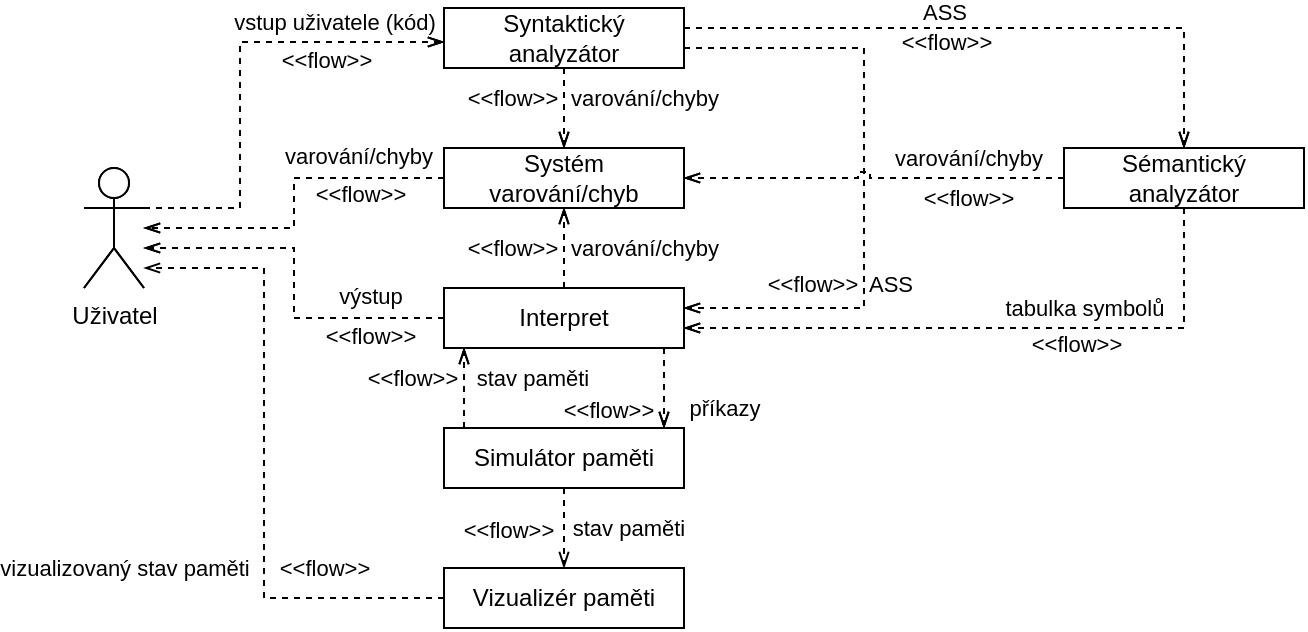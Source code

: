 <mxfile version="25.0.2">
  <diagram name="Page-1" id="Ca2u4wS6jKQbY_7b-MVg">
    <mxGraphModel dx="989" dy="577" grid="1" gridSize="10" guides="1" tooltips="1" connect="1" arrows="1" fold="1" page="1" pageScale="1" pageWidth="850" pageHeight="1100" math="0" shadow="0">
      <root>
        <mxCell id="0" />
        <mxCell id="1" parent="0" />
        <mxCell id="V6S7gOIqM1QLusutP916-4" style="edgeStyle=orthogonalEdgeStyle;rounded=0;orthogonalLoop=1;jettySize=auto;html=1;dashed=1;endArrow=openThin;endFill=0;" parent="1" source="V6S7gOIqM1QLusutP916-1" target="V6S7gOIqM1QLusutP916-2" edge="1">
          <mxGeometry relative="1" as="geometry">
            <Array as="points">
              <mxPoint x="198" y="530" />
              <mxPoint x="198" y="447" />
            </Array>
          </mxGeometry>
        </mxCell>
        <mxCell id="V6S7gOIqM1QLusutP916-5" value="vstup uživatele (kód)" style="edgeLabel;html=1;align=center;verticalAlign=middle;resizable=0;points=[];" parent="V6S7gOIqM1QLusutP916-4" vertex="1" connectable="0">
          <mxGeometry x="0.452" y="2" relative="1" as="geometry">
            <mxPoint x="9" y="-8" as="offset" />
          </mxGeometry>
        </mxCell>
        <mxCell id="V6S7gOIqM1QLusutP916-6" value="&amp;lt;&amp;lt;flow&amp;gt;&amp;gt;" style="edgeLabel;html=1;align=center;verticalAlign=middle;resizable=0;points=[];" parent="V6S7gOIqM1QLusutP916-4" vertex="1" connectable="0">
          <mxGeometry x="0.491" y="3" relative="1" as="geometry">
            <mxPoint y="12" as="offset" />
          </mxGeometry>
        </mxCell>
        <mxCell id="V6S7gOIqM1QLusutP916-1" value="Uživatel" style="shape=umlActor;verticalLabelPosition=bottom;verticalAlign=top;html=1;outlineConnect=0;" parent="1" vertex="1">
          <mxGeometry x="120" y="510" width="30" height="60" as="geometry" />
        </mxCell>
        <mxCell id="V6S7gOIqM1QLusutP916-20" style="edgeStyle=orthogonalEdgeStyle;rounded=0;orthogonalLoop=1;jettySize=auto;html=1;dashed=1;endArrow=openThin;endFill=0;" parent="1" source="V6S7gOIqM1QLusutP916-2" target="V6S7gOIqM1QLusutP916-8" edge="1">
          <mxGeometry relative="1" as="geometry" />
        </mxCell>
        <mxCell id="V6S7gOIqM1QLusutP916-21" value="varování/chyby" style="edgeLabel;html=1;align=center;verticalAlign=middle;resizable=0;points=[];" parent="V6S7gOIqM1QLusutP916-20" vertex="1" connectable="0">
          <mxGeometry x="-0.25" y="3" relative="1" as="geometry">
            <mxPoint x="37" as="offset" />
          </mxGeometry>
        </mxCell>
        <mxCell id="V6S7gOIqM1QLusutP916-22" value="&amp;lt;&amp;lt;flow&amp;gt;&amp;gt;" style="edgeLabel;html=1;align=center;verticalAlign=middle;resizable=0;points=[];" parent="V6S7gOIqM1QLusutP916-20" vertex="1" connectable="0">
          <mxGeometry x="-0.09" relative="1" as="geometry">
            <mxPoint x="-26" y="-3" as="offset" />
          </mxGeometry>
        </mxCell>
        <mxCell id="V6S7gOIqM1QLusutP916-28" style="edgeStyle=orthogonalEdgeStyle;rounded=0;orthogonalLoop=1;jettySize=auto;html=1;dashed=1;endArrow=openThin;endFill=0;" parent="1" source="V6S7gOIqM1QLusutP916-2" target="V6S7gOIqM1QLusutP916-7" edge="1">
          <mxGeometry relative="1" as="geometry">
            <Array as="points">
              <mxPoint x="670" y="440" />
            </Array>
          </mxGeometry>
        </mxCell>
        <mxCell id="V6S7gOIqM1QLusutP916-30" value="AST" style="edgeLabel;html=1;align=center;verticalAlign=middle;resizable=0;points=[];" parent="V6S7gOIqM1QLusutP916-28" vertex="1" connectable="0">
          <mxGeometry x="-0.215" y="-4" relative="1" as="geometry">
            <mxPoint x="8" y="-12" as="offset" />
          </mxGeometry>
        </mxCell>
        <mxCell id="V6S7gOIqM1QLusutP916-31" value="&amp;lt;&amp;lt;flow&amp;gt;&amp;gt;" style="edgeLabel;html=1;align=center;verticalAlign=middle;resizable=0;points=[];" parent="V6S7gOIqM1QLusutP916-28" vertex="1" connectable="0">
          <mxGeometry x="-0.099" relative="1" as="geometry">
            <mxPoint x="-9" y="7" as="offset" />
          </mxGeometry>
        </mxCell>
        <mxCell id="V6S7gOIqM1QLusutP916-29" style="edgeStyle=orthogonalEdgeStyle;rounded=0;orthogonalLoop=1;jettySize=auto;html=1;dashed=1;endArrow=openThin;endFill=0;" parent="1" source="V6S7gOIqM1QLusutP916-2" target="V6S7gOIqM1QLusutP916-9" edge="1">
          <mxGeometry relative="1" as="geometry">
            <Array as="points">
              <mxPoint x="510" y="450" />
              <mxPoint x="510" y="580" />
            </Array>
          </mxGeometry>
        </mxCell>
        <mxCell id="V6S7gOIqM1QLusutP916-32" value="&amp;lt;&amp;lt;flow&amp;gt;&amp;gt;" style="edgeLabel;html=1;align=center;verticalAlign=middle;resizable=0;points=[];" parent="V6S7gOIqM1QLusutP916-29" vertex="1" connectable="0">
          <mxGeometry x="-0.219" relative="1" as="geometry">
            <mxPoint x="-26" y="87" as="offset" />
          </mxGeometry>
        </mxCell>
        <mxCell id="V6S7gOIqM1QLusutP916-33" value="ASS" style="edgeLabel;html=1;align=center;verticalAlign=middle;resizable=0;points=[];" parent="V6S7gOIqM1QLusutP916-29" vertex="1" connectable="0">
          <mxGeometry x="-0.047" relative="1" as="geometry">
            <mxPoint x="13" y="60" as="offset" />
          </mxGeometry>
        </mxCell>
        <mxCell id="V6S7gOIqM1QLusutP916-2" value="Syntactic parser" style="rounded=0;whiteSpace=wrap;html=1;" parent="1" vertex="1">
          <mxGeometry x="300" y="430" width="120" height="30" as="geometry" />
        </mxCell>
        <mxCell id="V6S7gOIqM1QLusutP916-34" style="edgeStyle=orthogonalEdgeStyle;rounded=0;orthogonalLoop=1;jettySize=auto;html=1;dashed=1;endArrow=openThin;endFill=0;jumpStyle=sharp;curved=0;" parent="1" source="V6S7gOIqM1QLusutP916-7" target="V6S7gOIqM1QLusutP916-8" edge="1">
          <mxGeometry relative="1" as="geometry" />
        </mxCell>
        <mxCell id="V6S7gOIqM1QLusutP916-37" style="edgeStyle=orthogonalEdgeStyle;rounded=0;orthogonalLoop=1;jettySize=auto;html=1;dashed=1;endArrow=openThin;endFill=0;" parent="1" source="V6S7gOIqM1QLusutP916-7" target="V6S7gOIqM1QLusutP916-9" edge="1">
          <mxGeometry relative="1" as="geometry">
            <Array as="points">
              <mxPoint x="670" y="590" />
            </Array>
          </mxGeometry>
        </mxCell>
        <mxCell id="V6S7gOIqM1QLusutP916-38" value="tabulka symbolů" style="edgeLabel;html=1;align=center;verticalAlign=middle;resizable=0;points=[];" parent="V6S7gOIqM1QLusutP916-37" vertex="1" connectable="0">
          <mxGeometry x="-0.419" y="-4" relative="1" as="geometry">
            <mxPoint x="-20" y="-6" as="offset" />
          </mxGeometry>
        </mxCell>
        <mxCell id="V6S7gOIqM1QLusutP916-39" value="&amp;lt;&amp;lt;flow&amp;gt;&amp;gt;" style="edgeLabel;html=1;align=center;verticalAlign=middle;resizable=0;points=[];" parent="V6S7gOIqM1QLusutP916-37" vertex="1" connectable="0">
          <mxGeometry x="-0.265" relative="1" as="geometry">
            <mxPoint y="8" as="offset" />
          </mxGeometry>
        </mxCell>
        <mxCell id="V6S7gOIqM1QLusutP916-7" value="Semantic analyzer" style="rounded=0;whiteSpace=wrap;html=1;" parent="1" vertex="1">
          <mxGeometry x="610" y="500" width="120" height="30" as="geometry" />
        </mxCell>
        <mxCell id="V6S7gOIqM1QLusutP916-14" style="edgeStyle=orthogonalEdgeStyle;rounded=0;orthogonalLoop=1;jettySize=auto;html=1;dashed=1;endArrow=openThin;endFill=0;" parent="1" source="V6S7gOIqM1QLusutP916-8" target="V6S7gOIqM1QLusutP916-1" edge="1">
          <mxGeometry relative="1" as="geometry" />
        </mxCell>
        <mxCell id="V6S7gOIqM1QLusutP916-18" value="varování/chyby" style="edgeLabel;html=1;align=center;verticalAlign=middle;resizable=0;points=[];" parent="V6S7gOIqM1QLusutP916-14" vertex="1" connectable="0">
          <mxGeometry x="-0.514" y="-2" relative="1" as="geometry">
            <mxPoint x="-1" y="-9" as="offset" />
          </mxGeometry>
        </mxCell>
        <mxCell id="V6S7gOIqM1QLusutP916-19" value="&amp;lt;&amp;lt;flow&amp;gt;&amp;gt;" style="edgeLabel;html=1;align=center;verticalAlign=middle;resizable=0;points=[];" parent="V6S7gOIqM1QLusutP916-14" vertex="1" connectable="0">
          <mxGeometry x="-0.59" y="-1" relative="1" as="geometry">
            <mxPoint x="-6" y="9" as="offset" />
          </mxGeometry>
        </mxCell>
        <mxCell id="V6S7gOIqM1QLusutP916-8" value="Warning/error sytem" style="rounded=0;whiteSpace=wrap;html=1;" parent="1" vertex="1">
          <mxGeometry x="300" y="500" width="120" height="30" as="geometry" />
        </mxCell>
        <mxCell id="V6S7gOIqM1QLusutP916-11" style="edgeStyle=orthogonalEdgeStyle;rounded=0;orthogonalLoop=1;jettySize=auto;html=1;dashed=1;endArrow=openThin;endFill=0;" parent="1" source="V6S7gOIqM1QLusutP916-9" target="V6S7gOIqM1QLusutP916-1" edge="1">
          <mxGeometry relative="1" as="geometry">
            <Array as="points">
              <mxPoint x="225" y="585" />
              <mxPoint x="225" y="550" />
            </Array>
          </mxGeometry>
        </mxCell>
        <mxCell id="V6S7gOIqM1QLusutP916-12" value="výstup" style="edgeLabel;html=1;align=center;verticalAlign=middle;resizable=0;points=[];" parent="V6S7gOIqM1QLusutP916-11" vertex="1" connectable="0">
          <mxGeometry x="-0.459" y="1" relative="1" as="geometry">
            <mxPoint x="13" y="-12" as="offset" />
          </mxGeometry>
        </mxCell>
        <mxCell id="V6S7gOIqM1QLusutP916-13" value="&amp;lt;&amp;lt;flow&amp;gt;&amp;gt;" style="edgeLabel;html=1;align=center;verticalAlign=middle;resizable=0;points=[];" parent="V6S7gOIqM1QLusutP916-11" vertex="1" connectable="0">
          <mxGeometry x="-0.6" y="-1" relative="1" as="geometry">
            <mxPoint y="10" as="offset" />
          </mxGeometry>
        </mxCell>
        <mxCell id="V6S7gOIqM1QLusutP916-23" style="edgeStyle=orthogonalEdgeStyle;rounded=0;orthogonalLoop=1;jettySize=auto;html=1;dashed=1;endArrow=openThin;endFill=0;" parent="1" source="V6S7gOIqM1QLusutP916-9" target="V6S7gOIqM1QLusutP916-8" edge="1">
          <mxGeometry relative="1" as="geometry" />
        </mxCell>
        <mxCell id="V6S7gOIqM1QLusutP916-27" style="edgeStyle=orthogonalEdgeStyle;rounded=0;orthogonalLoop=1;jettySize=auto;html=1;dashed=1;endArrow=openThin;endFill=0;" parent="1" source="V6S7gOIqM1QLusutP916-9" target="V6S7gOIqM1QLusutP916-10" edge="1">
          <mxGeometry relative="1" as="geometry">
            <Array as="points">
              <mxPoint x="410" y="620" />
              <mxPoint x="410" y="620" />
            </Array>
          </mxGeometry>
        </mxCell>
        <mxCell id="V6S7gOIqM1QLusutP916-42" value="&amp;lt;&amp;lt;flow&amp;gt;&amp;gt;" style="edgeLabel;html=1;align=center;verticalAlign=middle;resizable=0;points=[];" parent="V6S7gOIqM1QLusutP916-27" vertex="1" connectable="0">
          <mxGeometry x="-0.186" y="1" relative="1" as="geometry">
            <mxPoint x="-29" y="14" as="offset" />
          </mxGeometry>
        </mxCell>
        <mxCell id="V6S7gOIqM1QLusutP916-43" value="příkazy" style="edgeLabel;html=1;align=center;verticalAlign=middle;resizable=0;points=[];" parent="V6S7gOIqM1QLusutP916-27" vertex="1" connectable="0">
          <mxGeometry x="0.6" relative="1" as="geometry">
            <mxPoint x="30" y="-2" as="offset" />
          </mxGeometry>
        </mxCell>
        <mxCell id="V6S7gOIqM1QLusutP916-9" value="Interpreter" style="rounded=0;whiteSpace=wrap;html=1;" parent="1" vertex="1">
          <mxGeometry x="300" y="570" width="120" height="30" as="geometry" />
        </mxCell>
        <mxCell id="V6S7gOIqM1QLusutP916-26" style="edgeStyle=orthogonalEdgeStyle;rounded=0;orthogonalLoop=1;jettySize=auto;html=1;dashed=1;endArrow=openThin;endFill=0;" parent="1" source="V6S7gOIqM1QLusutP916-10" target="V6S7gOIqM1QLusutP916-9" edge="1">
          <mxGeometry relative="1" as="geometry">
            <Array as="points">
              <mxPoint x="310" y="620" />
              <mxPoint x="310" y="620" />
            </Array>
          </mxGeometry>
        </mxCell>
        <mxCell id="V6S7gOIqM1QLusutP916-40" value="stav paměti" style="edgeLabel;html=1;align=center;verticalAlign=middle;resizable=0;points=[];" parent="V6S7gOIqM1QLusutP916-26" vertex="1" connectable="0">
          <mxGeometry x="0.162" relative="1" as="geometry">
            <mxPoint x="34" y="-2" as="offset" />
          </mxGeometry>
        </mxCell>
        <mxCell id="V6S7gOIqM1QLusutP916-10" value="Memory simulator" style="rounded=0;whiteSpace=wrap;html=1;" parent="1" vertex="1">
          <mxGeometry x="300" y="640" width="120" height="30" as="geometry" />
        </mxCell>
        <mxCell id="V6S7gOIqM1QLusutP916-24" value="varování/chyby" style="edgeLabel;html=1;align=center;verticalAlign=middle;resizable=0;points=[];" parent="1" vertex="1" connectable="0">
          <mxGeometry x="400" y="550.002" as="geometry" />
        </mxCell>
        <mxCell id="V6S7gOIqM1QLusutP916-25" value="&amp;lt;&amp;lt;flow&amp;gt;&amp;gt;" style="edgeLabel;html=1;align=center;verticalAlign=middle;resizable=0;points=[];" parent="1" vertex="1" connectable="0">
          <mxGeometry x="334" y="549.335" as="geometry" />
        </mxCell>
        <mxCell id="V6S7gOIqM1QLusutP916-35" value="varování/chyby" style="edgeLabel;html=1;align=center;verticalAlign=middle;resizable=0;points=[];" parent="1" vertex="1" connectable="0">
          <mxGeometry x="561.67" y="505" as="geometry" />
        </mxCell>
        <mxCell id="V6S7gOIqM1QLusutP916-36" value="&amp;lt;&amp;lt;flow&amp;gt;&amp;gt;" style="edgeLabel;html=1;align=center;verticalAlign=middle;resizable=0;points=[];" parent="1" vertex="1" connectable="0">
          <mxGeometry x="561.667" y="524.5" as="geometry" />
        </mxCell>
        <mxCell id="V6S7gOIqM1QLusutP916-44" style="edgeStyle=orthogonalEdgeStyle;rounded=0;orthogonalLoop=1;jettySize=auto;html=1;dashed=1;endArrow=openThin;endFill=0;" parent="1" source="V6S7gOIqM1QLusutP916-47" target="V6S7gOIqM1QLusutP916-57" edge="1">
          <mxGeometry relative="1" as="geometry">
            <Array as="points">
              <mxPoint x="198" y="530" />
              <mxPoint x="198" y="447" />
            </Array>
          </mxGeometry>
        </mxCell>
        <mxCell id="V6S7gOIqM1QLusutP916-46" value="&amp;lt;&amp;lt;flow&amp;gt;&amp;gt;" style="edgeLabel;html=1;align=center;verticalAlign=middle;resizable=0;points=[];" parent="V6S7gOIqM1QLusutP916-44" vertex="1" connectable="0">
          <mxGeometry x="0.491" y="3" relative="1" as="geometry">
            <mxPoint y="12" as="offset" />
          </mxGeometry>
        </mxCell>
        <mxCell id="V6S7gOIqM1QLusutP916-47" value="" style="shape=umlActor;verticalLabelPosition=bottom;verticalAlign=top;html=1;outlineConnect=0;" parent="1" vertex="1">
          <mxGeometry x="120" y="510" width="30" height="60" as="geometry" />
        </mxCell>
        <mxCell id="V6S7gOIqM1QLusutP916-48" style="edgeStyle=orthogonalEdgeStyle;rounded=0;orthogonalLoop=1;jettySize=auto;html=1;dashed=1;endArrow=openThin;endFill=0;" parent="1" source="V6S7gOIqM1QLusutP916-57" target="V6S7gOIqM1QLusutP916-66" edge="1">
          <mxGeometry relative="1" as="geometry" />
        </mxCell>
        <mxCell id="V6S7gOIqM1QLusutP916-50" value="&amp;lt;&amp;lt;flow&amp;gt;&amp;gt;" style="edgeLabel;html=1;align=center;verticalAlign=middle;resizable=0;points=[];" parent="V6S7gOIqM1QLusutP916-48" vertex="1" connectable="0">
          <mxGeometry x="-0.09" relative="1" as="geometry">
            <mxPoint x="-26" y="-3" as="offset" />
          </mxGeometry>
        </mxCell>
        <mxCell id="V6S7gOIqM1QLusutP916-51" style="edgeStyle=orthogonalEdgeStyle;rounded=0;orthogonalLoop=1;jettySize=auto;html=1;dashed=1;endArrow=openThin;endFill=0;" parent="1" source="V6S7gOIqM1QLusutP916-57" target="V6S7gOIqM1QLusutP916-62" edge="1">
          <mxGeometry relative="1" as="geometry">
            <Array as="points">
              <mxPoint x="670" y="440" />
            </Array>
          </mxGeometry>
        </mxCell>
        <mxCell id="V6S7gOIqM1QLusutP916-52" value="ASS" style="edgeLabel;html=1;align=center;verticalAlign=middle;resizable=0;points=[];" parent="V6S7gOIqM1QLusutP916-51" vertex="1" connectable="0">
          <mxGeometry x="-0.215" y="-4" relative="1" as="geometry">
            <mxPoint x="8" y="-12" as="offset" />
          </mxGeometry>
        </mxCell>
        <mxCell id="V6S7gOIqM1QLusutP916-53" value="&amp;lt;&amp;lt;flow&amp;gt;&amp;gt;" style="edgeLabel;html=1;align=center;verticalAlign=middle;resizable=0;points=[];" parent="V6S7gOIqM1QLusutP916-51" vertex="1" connectable="0">
          <mxGeometry x="-0.099" relative="1" as="geometry">
            <mxPoint x="-9" y="7" as="offset" />
          </mxGeometry>
        </mxCell>
        <mxCell id="V6S7gOIqM1QLusutP916-54" style="edgeStyle=orthogonalEdgeStyle;rounded=0;orthogonalLoop=1;jettySize=auto;html=1;dashed=1;endArrow=openThin;endFill=0;" parent="1" source="V6S7gOIqM1QLusutP916-57" target="V6S7gOIqM1QLusutP916-74" edge="1">
          <mxGeometry relative="1" as="geometry">
            <Array as="points">
              <mxPoint x="510" y="450" />
              <mxPoint x="510" y="580" />
            </Array>
          </mxGeometry>
        </mxCell>
        <mxCell id="V6S7gOIqM1QLusutP916-55" value="&amp;lt;&amp;lt;flow&amp;gt;&amp;gt;" style="edgeLabel;html=1;align=center;verticalAlign=middle;resizable=0;points=[];" parent="V6S7gOIqM1QLusutP916-54" vertex="1" connectable="0">
          <mxGeometry x="-0.219" relative="1" as="geometry">
            <mxPoint x="-26" y="87" as="offset" />
          </mxGeometry>
        </mxCell>
        <mxCell id="V6S7gOIqM1QLusutP916-57" value="Syntaktický analyzátor" style="rounded=0;whiteSpace=wrap;html=1;" parent="1" vertex="1">
          <mxGeometry x="300" y="430" width="120" height="30" as="geometry" />
        </mxCell>
        <mxCell id="V6S7gOIqM1QLusutP916-58" style="edgeStyle=orthogonalEdgeStyle;rounded=0;orthogonalLoop=1;jettySize=auto;html=1;dashed=1;endArrow=openThin;endFill=0;jumpStyle=sharp;curved=0;" parent="1" source="V6S7gOIqM1QLusutP916-62" target="V6S7gOIqM1QLusutP916-66" edge="1">
          <mxGeometry relative="1" as="geometry" />
        </mxCell>
        <mxCell id="V6S7gOIqM1QLusutP916-59" style="edgeStyle=orthogonalEdgeStyle;rounded=0;orthogonalLoop=1;jettySize=auto;html=1;dashed=1;endArrow=openThin;endFill=0;" parent="1" source="V6S7gOIqM1QLusutP916-62" target="V6S7gOIqM1QLusutP916-74" edge="1">
          <mxGeometry relative="1" as="geometry">
            <Array as="points">
              <mxPoint x="670" y="590" />
            </Array>
          </mxGeometry>
        </mxCell>
        <mxCell id="V6S7gOIqM1QLusutP916-61" value="&amp;lt;&amp;lt;flow&amp;gt;&amp;gt;" style="edgeLabel;html=1;align=center;verticalAlign=middle;resizable=0;points=[];" parent="V6S7gOIqM1QLusutP916-59" vertex="1" connectable="0">
          <mxGeometry x="-0.265" relative="1" as="geometry">
            <mxPoint y="8" as="offset" />
          </mxGeometry>
        </mxCell>
        <mxCell id="V6S7gOIqM1QLusutP916-62" value="Sémantický analyzátor" style="rounded=0;whiteSpace=wrap;html=1;" parent="1" vertex="1">
          <mxGeometry x="610" y="500" width="120" height="30" as="geometry" />
        </mxCell>
        <mxCell id="V6S7gOIqM1QLusutP916-63" style="edgeStyle=orthogonalEdgeStyle;rounded=0;orthogonalLoop=1;jettySize=auto;html=1;dashed=1;endArrow=openThin;endFill=0;" parent="1" source="V6S7gOIqM1QLusutP916-66" target="V6S7gOIqM1QLusutP916-47" edge="1">
          <mxGeometry relative="1" as="geometry" />
        </mxCell>
        <mxCell id="V6S7gOIqM1QLusutP916-65" value="&amp;lt;&amp;lt;flow&amp;gt;&amp;gt;" style="edgeLabel;html=1;align=center;verticalAlign=middle;resizable=0;points=[];" parent="V6S7gOIqM1QLusutP916-63" vertex="1" connectable="0">
          <mxGeometry x="-0.59" y="-1" relative="1" as="geometry">
            <mxPoint x="-6" y="9" as="offset" />
          </mxGeometry>
        </mxCell>
        <mxCell id="V6S7gOIqM1QLusutP916-66" value="Systém varování/chyb" style="rounded=0;whiteSpace=wrap;html=1;" parent="1" vertex="1">
          <mxGeometry x="300" y="500" width="120" height="30" as="geometry" />
        </mxCell>
        <mxCell id="V6S7gOIqM1QLusutP916-67" style="edgeStyle=orthogonalEdgeStyle;rounded=0;orthogonalLoop=1;jettySize=auto;html=1;dashed=1;endArrow=openThin;endFill=0;" parent="1" source="V6S7gOIqM1QLusutP916-74" target="V6S7gOIqM1QLusutP916-47" edge="1">
          <mxGeometry relative="1" as="geometry">
            <Array as="points">
              <mxPoint x="225" y="585" />
              <mxPoint x="225" y="550" />
            </Array>
          </mxGeometry>
        </mxCell>
        <mxCell id="V6S7gOIqM1QLusutP916-69" value="&amp;lt;&amp;lt;flow&amp;gt;&amp;gt;" style="edgeLabel;html=1;align=center;verticalAlign=middle;resizable=0;points=[];" parent="V6S7gOIqM1QLusutP916-67" vertex="1" connectable="0">
          <mxGeometry x="-0.6" y="-1" relative="1" as="geometry">
            <mxPoint y="10" as="offset" />
          </mxGeometry>
        </mxCell>
        <mxCell id="V6S7gOIqM1QLusutP916-70" style="edgeStyle=orthogonalEdgeStyle;rounded=0;orthogonalLoop=1;jettySize=auto;html=1;dashed=1;endArrow=openThin;endFill=0;" parent="1" source="V6S7gOIqM1QLusutP916-74" target="V6S7gOIqM1QLusutP916-66" edge="1">
          <mxGeometry relative="1" as="geometry" />
        </mxCell>
        <mxCell id="V6S7gOIqM1QLusutP916-71" style="edgeStyle=orthogonalEdgeStyle;rounded=0;orthogonalLoop=1;jettySize=auto;html=1;dashed=1;endArrow=openThin;endFill=0;" parent="1" source="V6S7gOIqM1QLusutP916-74" target="V6S7gOIqM1QLusutP916-81" edge="1">
          <mxGeometry relative="1" as="geometry">
            <Array as="points">
              <mxPoint x="410" y="620" />
              <mxPoint x="410" y="620" />
            </Array>
          </mxGeometry>
        </mxCell>
        <mxCell id="V6S7gOIqM1QLusutP916-72" value="&amp;lt;&amp;lt;flow&amp;gt;&amp;gt;" style="edgeLabel;html=1;align=center;verticalAlign=middle;resizable=0;points=[];" parent="V6S7gOIqM1QLusutP916-71" vertex="1" connectable="0">
          <mxGeometry x="-0.186" y="1" relative="1" as="geometry">
            <mxPoint x="-29" y="14" as="offset" />
          </mxGeometry>
        </mxCell>
        <mxCell id="V6S7gOIqM1QLusutP916-74" value="Interpret" style="rounded=0;whiteSpace=wrap;html=1;" parent="1" vertex="1">
          <mxGeometry x="300" y="570" width="120" height="30" as="geometry" />
        </mxCell>
        <mxCell id="V6S7gOIqM1QLusutP916-78" style="edgeStyle=orthogonalEdgeStyle;rounded=0;orthogonalLoop=1;jettySize=auto;html=1;dashed=1;endArrow=openThin;endFill=0;" parent="1" source="V6S7gOIqM1QLusutP916-81" target="V6S7gOIqM1QLusutP916-74" edge="1">
          <mxGeometry relative="1" as="geometry">
            <Array as="points">
              <mxPoint x="310" y="620" />
              <mxPoint x="310" y="620" />
            </Array>
          </mxGeometry>
        </mxCell>
        <mxCell id="V6S7gOIqM1QLusutP916-80" value="&amp;lt;&amp;lt;flow&amp;gt;&amp;gt;" style="edgeLabel;html=1;align=center;verticalAlign=middle;resizable=0;points=[];" parent="V6S7gOIqM1QLusutP916-78" vertex="1" connectable="0">
          <mxGeometry x="-0.005" relative="1" as="geometry">
            <mxPoint x="-26" y="-5" as="offset" />
          </mxGeometry>
        </mxCell>
        <mxCell id="NrylrlNhujiaCijb1z-I-5" style="edgeStyle=orthogonalEdgeStyle;rounded=0;orthogonalLoop=1;jettySize=auto;html=1;dashed=1;endArrow=openThin;endFill=0;" edge="1" parent="1" source="V6S7gOIqM1QLusutP916-81" target="NrylrlNhujiaCijb1z-I-4">
          <mxGeometry relative="1" as="geometry">
            <Array as="points">
              <mxPoint x="360" y="690" />
              <mxPoint x="360" y="690" />
            </Array>
          </mxGeometry>
        </mxCell>
        <mxCell id="V6S7gOIqM1QLusutP916-81" value="Simulátor paměti" style="rounded=0;whiteSpace=wrap;html=1;" parent="1" vertex="1">
          <mxGeometry x="300" y="640" width="120" height="30" as="geometry" />
        </mxCell>
        <mxCell id="V6S7gOIqM1QLusutP916-83" value="&amp;lt;&amp;lt;flow&amp;gt;&amp;gt;" style="edgeLabel;html=1;align=center;verticalAlign=middle;resizable=0;points=[];" parent="1" vertex="1" connectable="0">
          <mxGeometry x="334" y="549.335" as="geometry" />
        </mxCell>
        <mxCell id="V6S7gOIqM1QLusutP916-85" value="&amp;lt;&amp;lt;flow&amp;gt;&amp;gt;" style="edgeLabel;html=1;align=center;verticalAlign=middle;resizable=0;points=[];" parent="1" vertex="1" connectable="0">
          <mxGeometry x="561.667" y="524.5" as="geometry" />
        </mxCell>
        <mxCell id="NrylrlNhujiaCijb1z-I-9" style="edgeStyle=orthogonalEdgeStyle;rounded=0;orthogonalLoop=1;jettySize=auto;html=1;dashed=1;endArrow=openThin;endFill=0;" edge="1" parent="1" source="NrylrlNhujiaCijb1z-I-4" target="V6S7gOIqM1QLusutP916-47">
          <mxGeometry relative="1" as="geometry">
            <Array as="points">
              <mxPoint x="210" y="725" />
              <mxPoint x="210" y="560" />
            </Array>
          </mxGeometry>
        </mxCell>
        <mxCell id="NrylrlNhujiaCijb1z-I-10" value="vizualizovaný stav paměti" style="edgeLabel;html=1;align=center;verticalAlign=middle;resizable=0;points=[];" vertex="1" connectable="0" parent="NrylrlNhujiaCijb1z-I-9">
          <mxGeometry x="-0.53" relative="1" as="geometry">
            <mxPoint x="-86" y="-15" as="offset" />
          </mxGeometry>
        </mxCell>
        <mxCell id="NrylrlNhujiaCijb1z-I-4" value="Vizualizér paměti" style="rounded=0;whiteSpace=wrap;html=1;" vertex="1" parent="1">
          <mxGeometry x="300" y="710" width="120" height="30" as="geometry" />
        </mxCell>
        <mxCell id="NrylrlNhujiaCijb1z-I-7" value="stav paměti" style="edgeLabel;html=1;align=center;verticalAlign=middle;resizable=0;points=[];fontStyle=0" vertex="1" connectable="0" parent="1">
          <mxGeometry x="392" y="689.997" as="geometry" />
        </mxCell>
        <mxCell id="NrylrlNhujiaCijb1z-I-8" value="&amp;lt;&amp;lt;flow&amp;gt;&amp;gt;" style="edgeLabel;html=1;align=center;verticalAlign=middle;resizable=0;points=[];fontStyle=0" vertex="1" connectable="0" parent="1">
          <mxGeometry x="332" y="690.33" as="geometry" />
        </mxCell>
        <mxCell id="NrylrlNhujiaCijb1z-I-11" value="&amp;lt;&amp;lt;flow&amp;gt;&amp;gt;" style="edgeLabel;html=1;align=center;verticalAlign=middle;resizable=0;points=[];fontStyle=0" vertex="1" connectable="0" parent="1">
          <mxGeometry x="240" y="737" as="geometry">
            <mxPoint y="-27" as="offset" />
          </mxGeometry>
        </mxCell>
      </root>
    </mxGraphModel>
  </diagram>
</mxfile>
